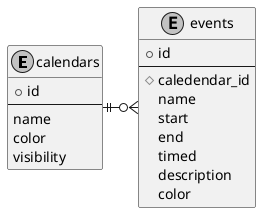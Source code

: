 @startuml er
skinparam monochrome true 
skinparam shadowing false

entity calendars {
  + id
  --
  name
  color
  visibility
}

entity events {
  + id
  --
  # caledendar_id
  name
  start
  end
  timed
  description
  color
}

calendars ||-r-o{ events


@enduml 
